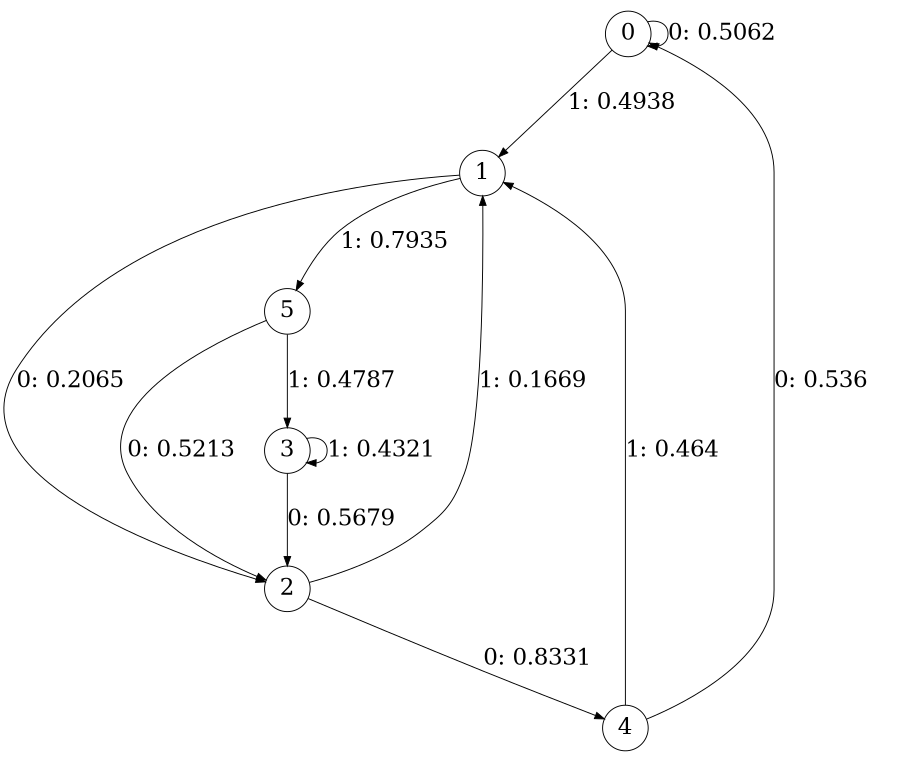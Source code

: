 digraph "ch11randomL3" {
size = "6,8.5";
ratio = "fill";
node [shape = circle];
node [fontsize = 24];
edge [fontsize = 24];
0 -> 0 [label = "0: 0.5062   "];
0 -> 1 [label = "1: 0.4938   "];
1 -> 2 [label = "0: 0.2065   "];
1 -> 5 [label = "1: 0.7935   "];
2 -> 4 [label = "0: 0.8331   "];
2 -> 1 [label = "1: 0.1669   "];
3 -> 2 [label = "0: 0.5679   "];
3 -> 3 [label = "1: 0.4321   "];
4 -> 0 [label = "0: 0.536    "];
4 -> 1 [label = "1: 0.464    "];
5 -> 2 [label = "0: 0.5213   "];
5 -> 3 [label = "1: 0.4787   "];
}